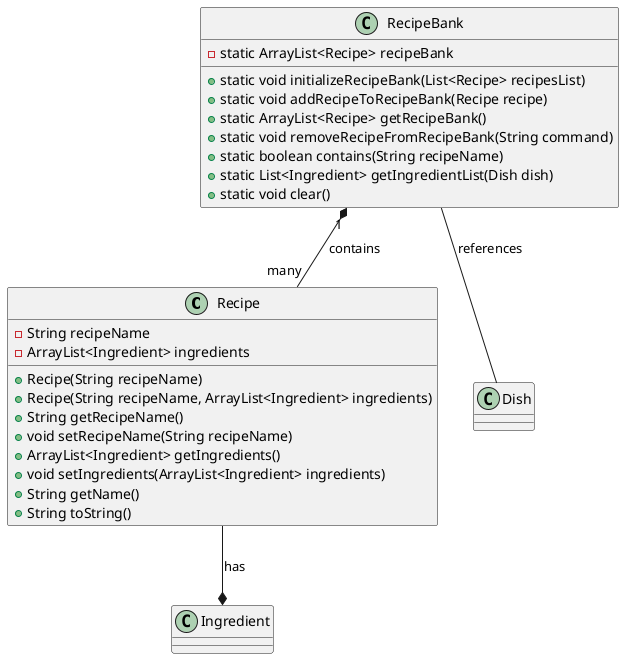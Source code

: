 @startuml
'package Items {
    class Recipe {
        - String recipeName
        - ArrayList<Ingredient> ingredients

        + Recipe(String recipeName)
        + Recipe(String recipeName, ArrayList<Ingredient> ingredients)
        + String getRecipeName()
        + void setRecipeName(String recipeName)
        + ArrayList<Ingredient> getIngredients()
        + void setIngredients(ArrayList<Ingredient> ingredients)
        + String getName()
        + String toString()
    }
'}

'package Collections {
    class RecipeBank {
        - static ArrayList<Recipe> recipeBank

        + static void initializeRecipeBank(List<Recipe> recipesList)
        + static void addRecipeToRecipeBank(Recipe recipe)
        + static ArrayList<Recipe> getRecipeBank()
        + static void removeRecipeFromRecipeBank(String command)
        + static boolean contains(String recipeName)
        + static List<Ingredient> getIngredientList(Dish dish)
        + static void clear()
    }
'}

RecipeBank "1" *-- "many" Recipe : contains
Recipe --* Ingredient : has
RecipeBank -- Dish : references

@enduml
